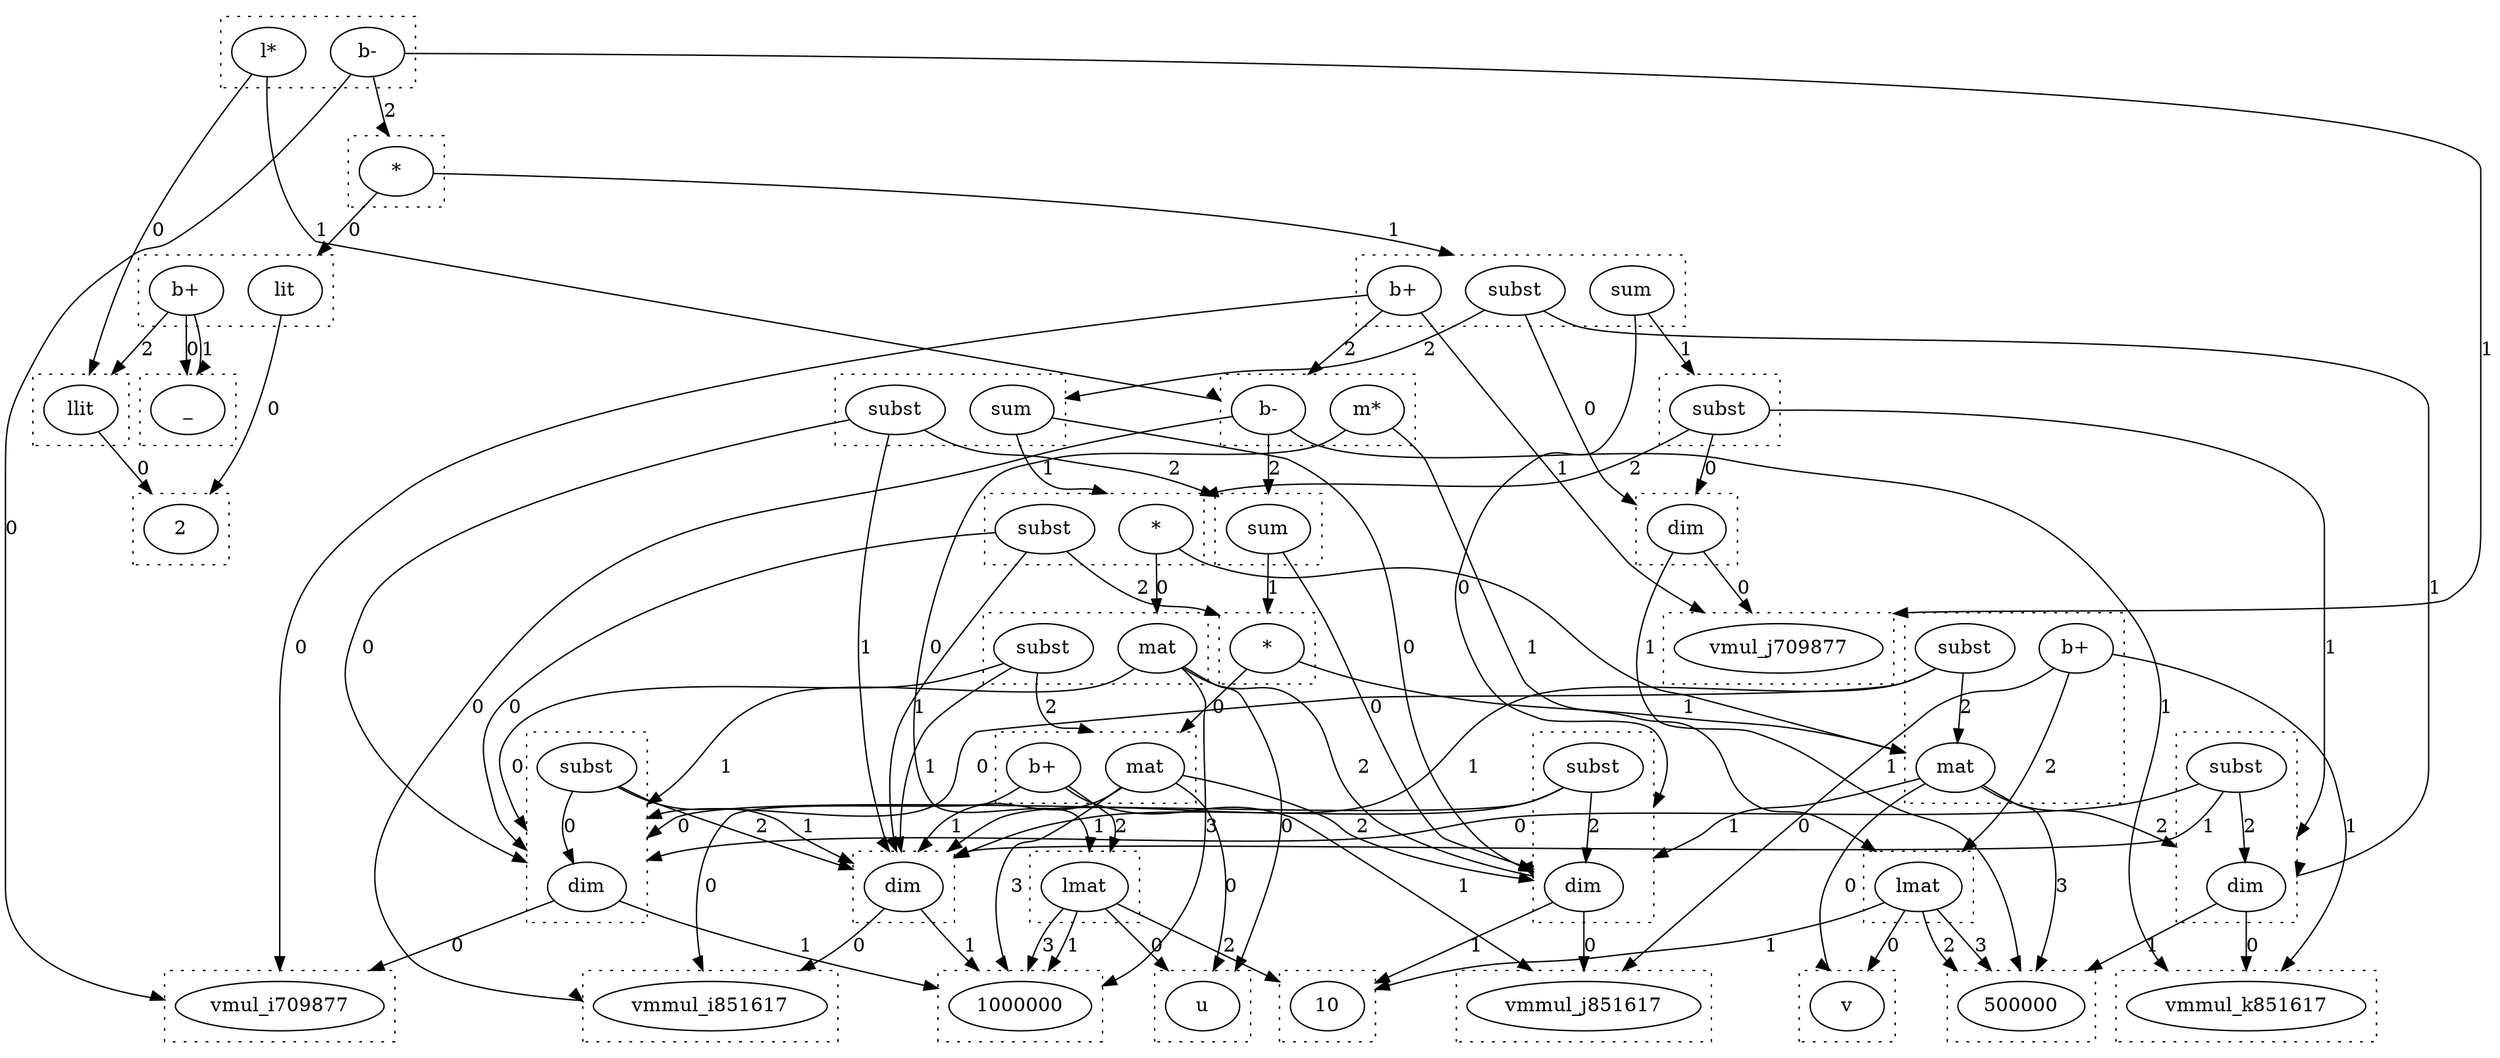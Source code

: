 digraph {
  compound=true
  subgraph cluster_0 {
    style=dotted
    0.0[label = "2"]
  }
  subgraph cluster_1 {
    style=dotted
    1.0[label = "llit"]
  }
  subgraph cluster_2 {
    style=dotted
    2.0[label = "u"]
  }
  subgraph cluster_3 {
    style=dotted
    3.0[label = "1000000"]
  }
  subgraph cluster_4 {
    style=dotted
    4.0[label = "10"]
  }
  subgraph cluster_5 {
    style=dotted
    5.0[label = "lmat"]
  }
  subgraph cluster_6 {
    style=dotted
    6.0[label = "v"]
  }
  subgraph cluster_7 {
    style=dotted
    7.0[label = "500000"]
  }
  subgraph cluster_8 {
    style=dotted
    8.0[label = "lmat"]
  }
  subgraph cluster_9 {
    style=dotted
    9.0[label = "b-"]
    9.1[label = "m*"]
  }
  subgraph cluster_10 {
    style=dotted
    10.0[label = "b-"]
    10.1[label = "l*"]
  }
  subgraph cluster_11 {
    style=dotted
    11.0[label = "_"]
  }
  subgraph cluster_12 {
    style=dotted
    12.0[label = "vmul_i709877"]
  }
  subgraph cluster_13 {
    style=dotted
    13.0[label = "vmul_j709877"]
  }
  subgraph cluster_14 {
    style=dotted
    14.0[label = "lit"]
    14.1[label = "b+"]
  }
  subgraph cluster_15 {
    style=dotted
    15.0[label = "subst"]
    15.1[label = "b+"]
    15.2[label = "sum"]
  }
  subgraph cluster_16 {
    style=dotted
    16.0[label = "*"]
  }
  subgraph cluster_18 {
    style=dotted
    18.0[label = "vmmul_i851617"]
  }
  subgraph cluster_19 {
    style=dotted
    19.0[label = "vmmul_j851617"]
  }
  subgraph cluster_20 {
    style=dotted
    20.0[label = "vmmul_k851617"]
  }
  subgraph cluster_21 {
    style=dotted
    21.0[label = "mat"]
    21.1[label = "b+"]
  }
  subgraph cluster_23 {
    style=dotted
    23.0[label = "*"]
  }
  subgraph cluster_25 {
    style=dotted
    25.0[label = "sum"]
  }
  subgraph cluster_27 {
    style=dotted
    27.0[label = "dim"]
  }
  subgraph cluster_30 {
    style=dotted
    30.0[label = "dim"]
  }
  subgraph cluster_31 {
    style=dotted
    31.0[label = "sum"]
    31.1[label = "subst"]
  }
  subgraph cluster_36 {
    style=dotted
    36.0[label = "*"]
    36.1[label = "subst"]
  }
  subgraph cluster_38 {
    style=dotted
    38.0[label = "mat"]
    38.1[label = "subst"]
  }
  subgraph cluster_39 {
    style=dotted
    39.0[label = "mat"]
    39.1[label = "b+"]
    39.2[label = "subst"]
  }
  subgraph cluster_41 {
    style=dotted
    41.0[label = "dim"]
    41.1[label = "subst"]
  }
  subgraph cluster_42 {
    style=dotted
    42.0[label = "dim"]
    42.1[label = "subst"]
  }
  subgraph cluster_44 {
    style=dotted
    44.0[label = "dim"]
    44.1[label = "subst"]
  }
  subgraph cluster_46 {
    style=dotted
    46.0[label = "subst"]
  }
  1.0 -> 0.0 [lhead = cluster_0, label = 0]
  5.0 -> 2.0 [lhead = cluster_2, label = 0]
  5.0 -> 3.0 [lhead = cluster_3, label = 1]
  5.0 -> 4.0 [lhead = cluster_4, label = 2]
  5.0 -> 3.0 [lhead = cluster_3, label = 3]
  8.0 -> 6.0 [lhead = cluster_6, label = 0]
  8.0 -> 4.0 [lhead = cluster_4, label = 1]
  8.0 -> 7.0 [lhead = cluster_7, label = 2]
  8.0 -> 7.0 [lhead = cluster_7, label = 3]
  9.0 -> 18.0 [lhead = cluster_18, label = 0]
  9.0 -> 20.0 [lhead = cluster_20, label = 1]
  9.0 -> 25.0 [lhead = cluster_25, label = 2]
  9.1 -> 5.0 [lhead = cluster_5, label = 0]
  9.1 -> 8.0 [lhead = cluster_8, label = 1]
  10.0 -> 12.0 [lhead = cluster_12, label = 0]
  10.0 -> 13.0 [lhead = cluster_13, label = 1]
  10.0 -> 16.0 [lhead = cluster_16, label = 2]
  10.1 -> 1.0 [lhead = cluster_1, label = 0]
  10.1 -> 9.0 [lhead = cluster_9, label = 1]
  14.0 -> 0.0 [lhead = cluster_0, label = 0]
  14.1 -> 11.0 [lhead = cluster_11, label = 0]
  14.1 -> 11.0 [lhead = cluster_11, label = 1]
  14.1 -> 1.0 [lhead = cluster_1, label = 2]
  15.0 -> 30.0 [lhead = cluster_30, label = 0]
  15.0 -> 44.0 [lhead = cluster_44, label = 1]
  15.0 -> 31.0 [lhead = cluster_31, label = 2]
  15.1 -> 12.0 [lhead = cluster_12, label = 0]
  15.1 -> 13.0 [lhead = cluster_13, label = 1]
  15.1 -> 9.0 [lhead = cluster_9, label = 2]
  15.2 -> 42.0 [lhead = cluster_42, label = 0]
  15.2 -> 46.0 [lhead = cluster_46, label = 1]
  16.0 -> 14.0 [lhead = cluster_14, label = 0]
  16.0 -> 15.0 [lhead = cluster_15, label = 1]
  21.0 -> 2.0 [lhead = cluster_2, label = 0]
  21.0 -> 27.0 [lhead = cluster_27, label = 1]
  21.0 -> 42.0 [lhead = cluster_42, label = 2]
  21.0 -> 3.0 [lhead = cluster_3, label = 3]
  21.1 -> 18.0 [lhead = cluster_18, label = 0]
  21.1 -> 19.0 [lhead = cluster_19, label = 1]
  21.1 -> 5.0 [lhead = cluster_5, label = 2]
  23.0 -> 21.0 [lhead = cluster_21, label = 0]
  23.0 -> 39.0 [lhead = cluster_39, label = 1]
  25.0 -> 42.0 [lhead = cluster_42, label = 0]
  25.0 -> 23.0 [lhead = cluster_23, label = 1]
  27.0 -> 18.0 [lhead = cluster_18, label = 0]
  27.0 -> 3.0 [lhead = cluster_3, label = 1]
  30.0 -> 13.0 [lhead = cluster_13, label = 0]
  30.0 -> 7.0 [lhead = cluster_7, label = 1]
  31.0 -> 42.0 [lhead = cluster_42, label = 0]
  31.0 -> 36.0 [lhead = cluster_36, label = 1]
  31.1 -> 41.0 [lhead = cluster_41, label = 0]
  31.1 -> 27.0 [lhead = cluster_27, label = 1]
  31.1 -> 25.0 [lhead = cluster_25, label = 2]
  36.0 -> 38.0 [lhead = cluster_38, label = 0]
  36.0 -> 39.0 [lhead = cluster_39, label = 1]
  36.1 -> 41.0 [lhead = cluster_41, label = 0]
  36.1 -> 27.0 [lhead = cluster_27, label = 1]
  36.1 -> 23.0 [lhead = cluster_23, label = 2]
  38.0 -> 2.0 [lhead = cluster_2, label = 0]
  38.0 -> 41.0 [lhead = cluster_41, label = 1]
  38.0 -> 42.0 [lhead = cluster_42, label = 2]
  38.0 -> 3.0 [lhead = cluster_3, label = 3]
  38.1 -> 41.0 [lhead = cluster_41, label = 0]
  38.1 -> 27.0 [lhead = cluster_27, label = 1]
  38.1 -> 21.0 [lhead = cluster_21, label = 2]
  39.0 -> 6.0 [lhead = cluster_6, label = 0]
  39.0 -> 42.0 [lhead = cluster_42, label = 1]
  39.0 -> 44.0 [lhead = cluster_44, label = 2]
  39.0 -> 7.0 [lhead = cluster_7, label = 3]
  39.1 -> 19.0 [lhead = cluster_19, label = 0]
  39.1 -> 20.0 [lhead = cluster_20, label = 1]
  39.1 -> 8.0 [lhead = cluster_8, label = 2]
  39.2 -> 41.0 [lhead = cluster_41, label = 0]
  39.2 -> 27.0 [lhead = cluster_27, label = 1]
  39.2 -> 39.0 [lhead = cluster_39, label = 2]
  41.0 -> 12.0 [lhead = cluster_12, label = 0]
  41.0 -> 3.0 [lhead = cluster_3, label = 1]
  41.1 -> 41.0 [lhead = cluster_41, label = 0]
  41.1 -> 27.0 [lhead = cluster_27, label = 1]
  41.1 -> 27.0 [lhead = cluster_27, label = 2]
  42.0 -> 19.0 [lhead = cluster_19, label = 0]
  42.0 -> 4.0 [lhead = cluster_4, label = 1]
  42.1 -> 41.0 [lhead = cluster_41, label = 0]
  42.1 -> 27.0 [lhead = cluster_27, label = 1]
  42.1 -> 42.0 [lhead = cluster_42, label = 2]
  44.0 -> 20.0 [lhead = cluster_20, label = 0]
  44.0 -> 7.0 [lhead = cluster_7, label = 1]
  44.1 -> 41.0 [lhead = cluster_41, label = 0]
  44.1 -> 27.0 [lhead = cluster_27, label = 1]
  44.1 -> 44.0 [lhead = cluster_44, label = 2]
  46.0 -> 30.0 [lhead = cluster_30, label = 0]
  46.0 -> 44.0 [lhead = cluster_44, label = 1]
  46.0 -> 36.0 [lhead = cluster_36, label = 2]
}